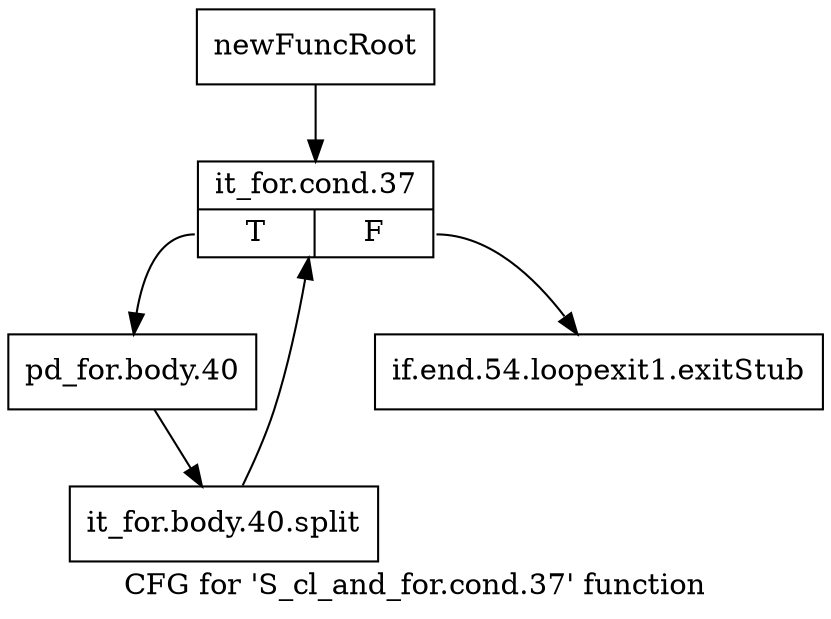 digraph "CFG for 'S_cl_and_for.cond.37' function" {
	label="CFG for 'S_cl_and_for.cond.37' function";

	Node0x51cea30 [shape=record,label="{newFuncRoot}"];
	Node0x51cea30 -> Node0x51cead0;
	Node0x51cea80 [shape=record,label="{if.end.54.loopexit1.exitStub}"];
	Node0x51cead0 [shape=record,label="{it_for.cond.37|{<s0>T|<s1>F}}"];
	Node0x51cead0:s0 -> Node0x51ceb20;
	Node0x51cead0:s1 -> Node0x51cea80;
	Node0x51ceb20 [shape=record,label="{pd_for.body.40}"];
	Node0x51ceb20 -> Node0x6bc1cb0;
	Node0x6bc1cb0 [shape=record,label="{it_for.body.40.split}"];
	Node0x6bc1cb0 -> Node0x51cead0;
}

